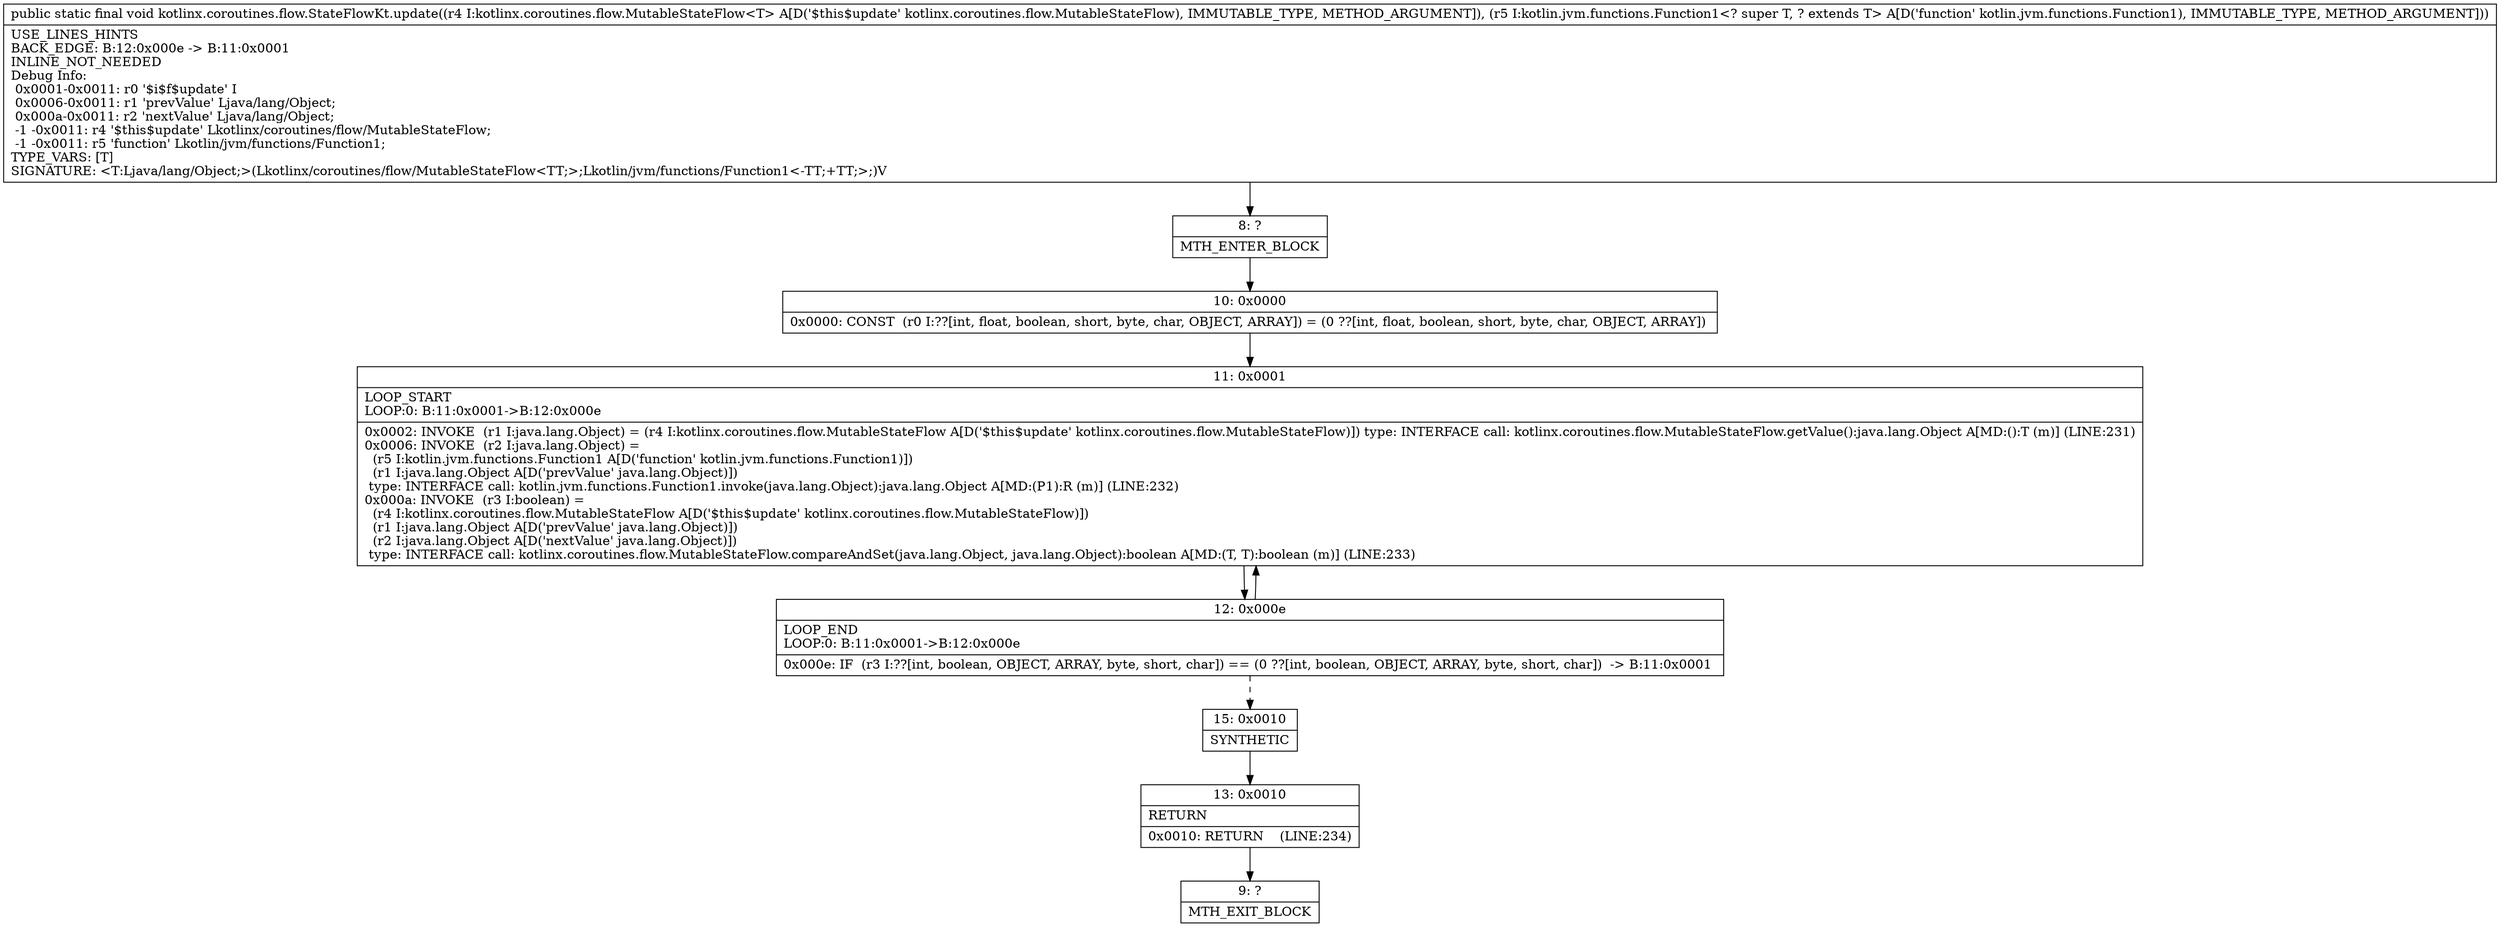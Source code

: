 digraph "CFG forkotlinx.coroutines.flow.StateFlowKt.update(Lkotlinx\/coroutines\/flow\/MutableStateFlow;Lkotlin\/jvm\/functions\/Function1;)V" {
Node_8 [shape=record,label="{8\:\ ?|MTH_ENTER_BLOCK\l}"];
Node_10 [shape=record,label="{10\:\ 0x0000|0x0000: CONST  (r0 I:??[int, float, boolean, short, byte, char, OBJECT, ARRAY]) = (0 ??[int, float, boolean, short, byte, char, OBJECT, ARRAY]) \l}"];
Node_11 [shape=record,label="{11\:\ 0x0001|LOOP_START\lLOOP:0: B:11:0x0001\-\>B:12:0x000e\l|0x0002: INVOKE  (r1 I:java.lang.Object) = (r4 I:kotlinx.coroutines.flow.MutableStateFlow A[D('$this$update' kotlinx.coroutines.flow.MutableStateFlow)]) type: INTERFACE call: kotlinx.coroutines.flow.MutableStateFlow.getValue():java.lang.Object A[MD:():T (m)] (LINE:231)\l0x0006: INVOKE  (r2 I:java.lang.Object) = \l  (r5 I:kotlin.jvm.functions.Function1 A[D('function' kotlin.jvm.functions.Function1)])\l  (r1 I:java.lang.Object A[D('prevValue' java.lang.Object)])\l type: INTERFACE call: kotlin.jvm.functions.Function1.invoke(java.lang.Object):java.lang.Object A[MD:(P1):R (m)] (LINE:232)\l0x000a: INVOKE  (r3 I:boolean) = \l  (r4 I:kotlinx.coroutines.flow.MutableStateFlow A[D('$this$update' kotlinx.coroutines.flow.MutableStateFlow)])\l  (r1 I:java.lang.Object A[D('prevValue' java.lang.Object)])\l  (r2 I:java.lang.Object A[D('nextValue' java.lang.Object)])\l type: INTERFACE call: kotlinx.coroutines.flow.MutableStateFlow.compareAndSet(java.lang.Object, java.lang.Object):boolean A[MD:(T, T):boolean (m)] (LINE:233)\l}"];
Node_12 [shape=record,label="{12\:\ 0x000e|LOOP_END\lLOOP:0: B:11:0x0001\-\>B:12:0x000e\l|0x000e: IF  (r3 I:??[int, boolean, OBJECT, ARRAY, byte, short, char]) == (0 ??[int, boolean, OBJECT, ARRAY, byte, short, char])  \-\> B:11:0x0001 \l}"];
Node_15 [shape=record,label="{15\:\ 0x0010|SYNTHETIC\l}"];
Node_13 [shape=record,label="{13\:\ 0x0010|RETURN\l|0x0010: RETURN    (LINE:234)\l}"];
Node_9 [shape=record,label="{9\:\ ?|MTH_EXIT_BLOCK\l}"];
MethodNode[shape=record,label="{public static final void kotlinx.coroutines.flow.StateFlowKt.update((r4 I:kotlinx.coroutines.flow.MutableStateFlow\<T\> A[D('$this$update' kotlinx.coroutines.flow.MutableStateFlow), IMMUTABLE_TYPE, METHOD_ARGUMENT]), (r5 I:kotlin.jvm.functions.Function1\<? super T, ? extends T\> A[D('function' kotlin.jvm.functions.Function1), IMMUTABLE_TYPE, METHOD_ARGUMENT]))  | USE_LINES_HINTS\lBACK_EDGE: B:12:0x000e \-\> B:11:0x0001\lINLINE_NOT_NEEDED\lDebug Info:\l  0x0001\-0x0011: r0 '$i$f$update' I\l  0x0006\-0x0011: r1 'prevValue' Ljava\/lang\/Object;\l  0x000a\-0x0011: r2 'nextValue' Ljava\/lang\/Object;\l  \-1 \-0x0011: r4 '$this$update' Lkotlinx\/coroutines\/flow\/MutableStateFlow;\l  \-1 \-0x0011: r5 'function' Lkotlin\/jvm\/functions\/Function1;\lTYPE_VARS: [T]\lSIGNATURE: \<T:Ljava\/lang\/Object;\>(Lkotlinx\/coroutines\/flow\/MutableStateFlow\<TT;\>;Lkotlin\/jvm\/functions\/Function1\<\-TT;+TT;\>;)V\l}"];
MethodNode -> Node_8;Node_8 -> Node_10;
Node_10 -> Node_11;
Node_11 -> Node_12;
Node_12 -> Node_11;
Node_12 -> Node_15[style=dashed];
Node_15 -> Node_13;
Node_13 -> Node_9;
}


